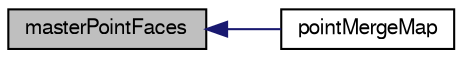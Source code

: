 digraph "masterPointFaces"
{
  bgcolor="transparent";
  edge [fontname="FreeSans",fontsize="10",labelfontname="FreeSans",labelfontsize="10"];
  node [fontname="FreeSans",fontsize="10",shape=record];
  rankdir="LR";
  Node206 [label="masterPointFaces",height=0.2,width=0.4,color="black", fillcolor="grey75", style="filled", fontcolor="black"];
  Node206 -> Node207 [dir="back",color="midnightblue",fontsize="10",style="solid",fontname="FreeSans"];
  Node207 [label="pointMergeMap",height=0.2,width=0.4,color="black",URL="$a21746.html#a27acc8f8b842c74cf240fc64a691f49c",tooltip="Return map of point merges. "];
}
